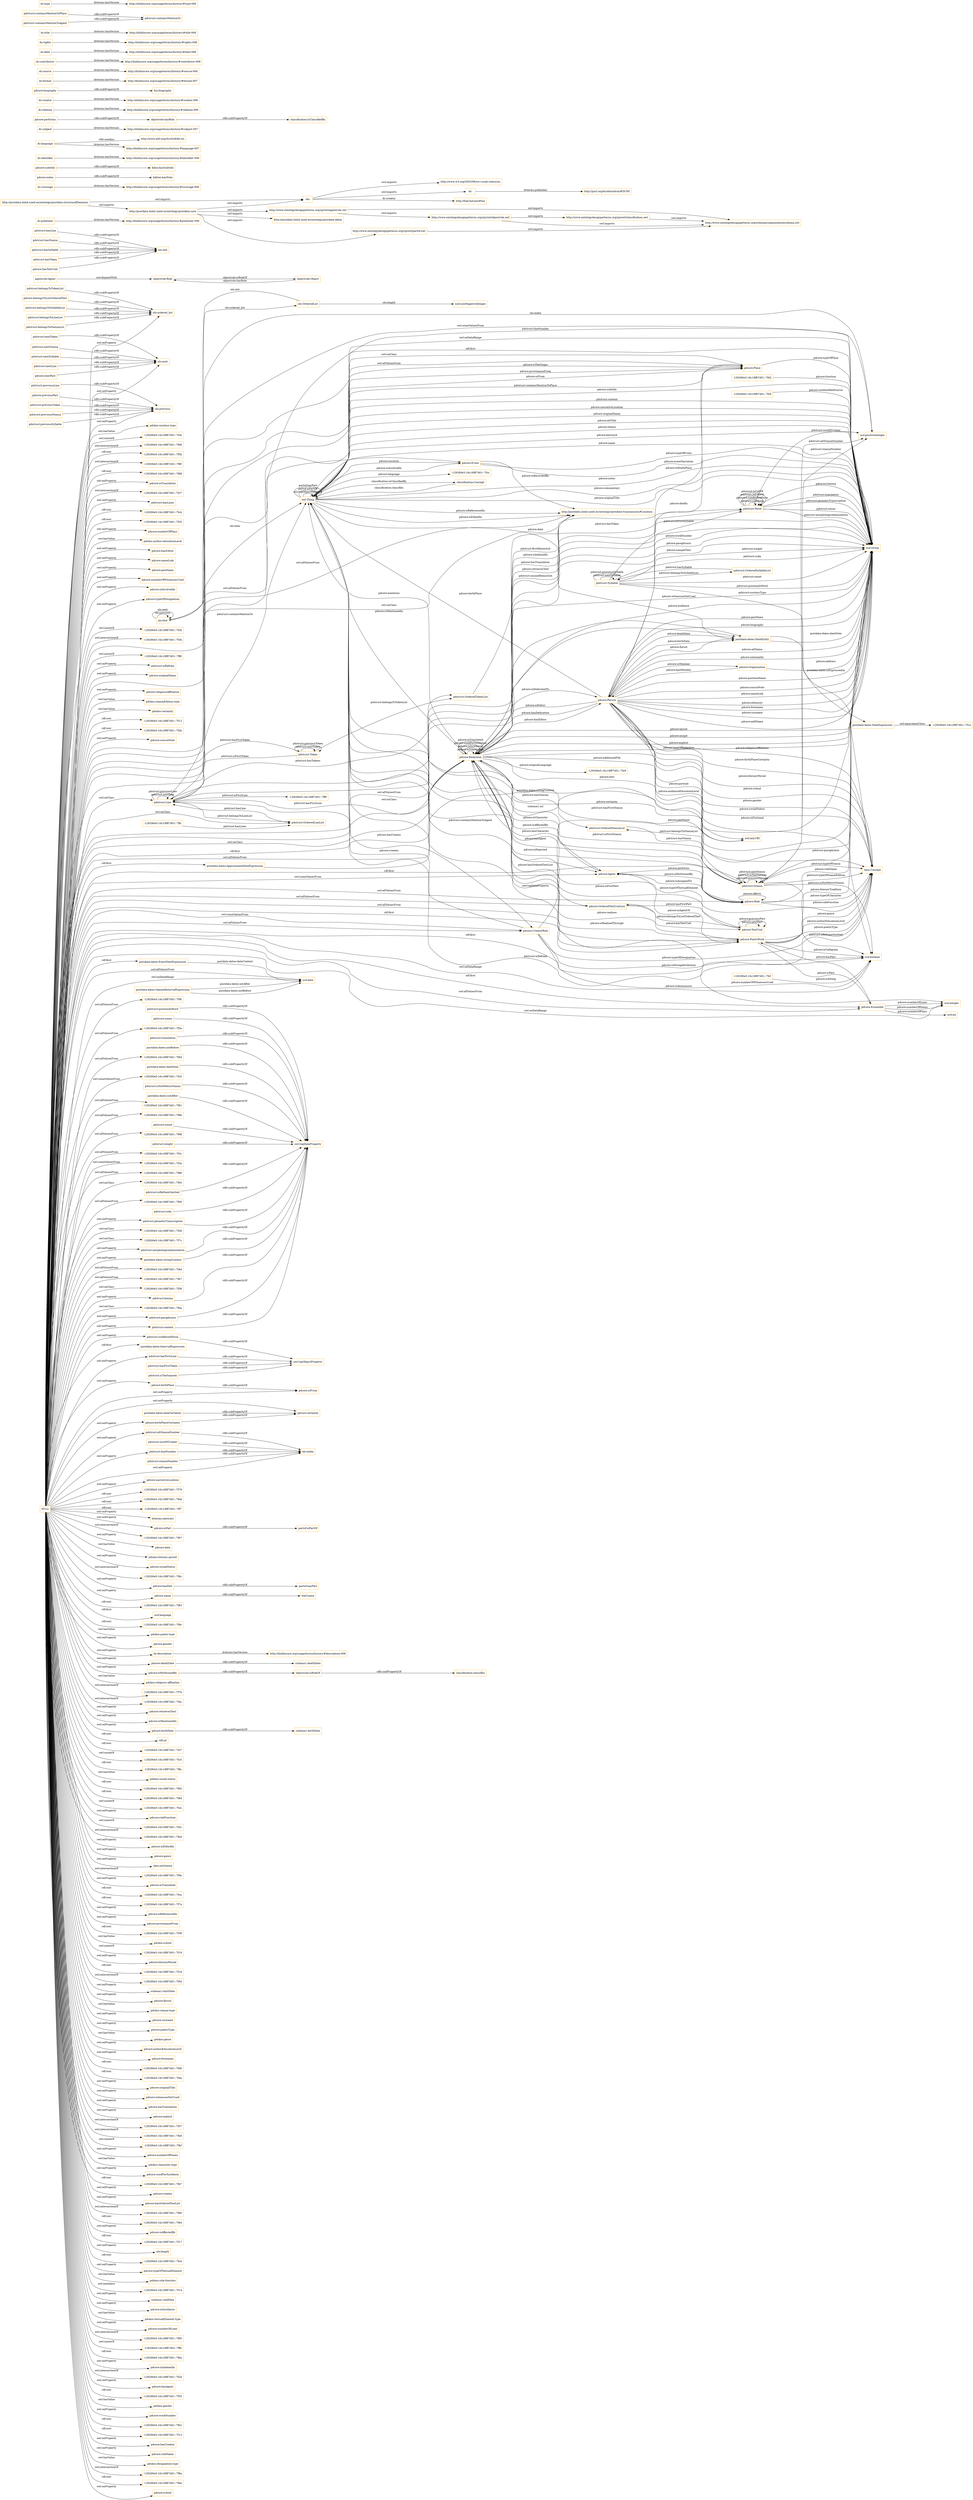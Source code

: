 digraph ar2dtool_diagram { 
rankdir=LR;
size="1501"
node [shape = rectangle, color="orange"]; "pdstruct:Line" "pdstruct:OrderedStanzaList" "pdstruct:OrderedTokenList" "pdstruct:Word" "pdstruct:Stanza" "pdstruct:Token" "pdstruct:OrderedSyllableList" "pdcore:Redaction" "pdstruct:Syllable" "skos:Concept" "-129290e5:16c18f87d01:-7ffc" "pdstruct:OrderedLineList" "-129290e5:16c18f87d01:-7ff9" "pdcore:Role" "-129290e5:16c18f87d01:-7f9f" "pdcore:OrderedTextUnitList" "-129290e5:16c18f87d01:-7f5e" "agentrole:Agent" "pdcore:Agent" "pdcore:CreatorRole" "pdcore:Person" "-129290e5:16c18f87d01:-7f6d" "pdcore:Organisation" "pdcore:Ensemble" "-129290e5:16c18f87d01:-7fc0" "-129290e5:16c18f87d01:-7f81" "-129290e5:16c18f87d01:-7fd2" "-129290e5:16c18f87d01:-7f8b" "-129290e5:16c18f87d01:-7f98" "-129290e5:16c18f87d01:-7f3c" "-129290e5:16c18f87d01:-7f2e" "pdcore:TextUnit" "-129290e5:16c18f87d01:-7f86" "-129290e5:16c18f87d01:-7fcf" "-129290e5:16c18f87d01:-7fb5" "pdcore:Place" "postdata-dates:DateEntity" "-129290e5:16c18f87d01:-7f90" "pdcore:Event" "-129290e5:16c18f87d01:-7f28" "-129290e5:16c18f87d01:-7f7c" "-129290e5:16c18f87d01:-7fc6" "http://postdata.linhd.uned.es/ontology/postdata-transmission#Location" "-129290e5:16c18f87d01:-7f4d" "-129290e5:16c18f87d01:-7f67" "-129290e5:16c18f87d01:-7f58" "pdcore:PoeticWork" "-129290e5:16c18f87d01:-7fba" "olo:Slot" "olo:OrderedList" "owl:Thing" "objectrole:Role" "objectrole:Object" "postdata-dates:OpenedIntervalExpression" "postdata-dates:IntervalExpression" "postdata-dates:ExactDateExpression" "postdata-dates:DateExpression" "-129290e5:16c18f87d01:-7f1a" "postdata-dates:ApproximateDateExpression" "classification:Concept" ; /*classes style*/
	"pdstruct:hasLine" -> "olo:slot" [ label = "rdfs:subPropertyOf" ];
	"objectrole:isRoleOf" -> "classification:classifies" [ label = "rdfs:subPropertyOf" ];
	"dc:publisher" -> "http://dublincore.org/usage/terms/history/#publisher-006" [ label = "dcterms:hasVersion" ];
	"pdcore:birthPlace" -> "pdcore:isFrom" [ label = "rdfs:subPropertyOf" ];
	"http://www.ontologydesignpatterns.org/cp/owl/classification.owl" -> "http://www.ontologydesignpatterns.org/schemas/cpannotationschema.owl" [ label = "owl:imports" ];
	"pdstruct:lemma" -> "owl:topDataProperty" [ label = "rdfs:subPropertyOf" ];
	"pdcore:birthPlaceCertainty" -> "pdcore:certainty" [ label = "rdfs:subPropertyOf" ];
	"dc:coverage" -> "http://dublincore.org/usage/terms/history/#coverage-006" [ label = "dcterms:hasVersion" ];
	"pdstruct:isInflectedForm" -> "owl:topObjectProperty" [ label = "rdfs:subPropertyOf" ];
	"pdcore:notes" -> "bibtex:hasNote" [ label = "rdfs:subPropertyOf" ];
	"http://www.ontologydesignpatterns.org/cp/owl/agentrole.owl" -> "http://www.ontologydesignpatterns.org/cp/owl/objectrole.owl" [ label = "owl:imports" ];
	"http://www.ontologydesignpatterns.org/cp/owl/agentrole.owl" -> "http://www.ontologydesignpatterns.org/schemas/cpannotationschema.owl" [ label = "owl:imports" ];
	"pdstruct:stanzaNumber" -> "olo:index" [ label = "rdfs:subPropertyOf" ];
	"pdstruct:belongsToStanzaList" -> "olo:ordered_list" [ label = "rdfs:subPropertyOf" ];
	"pdstruct:belongsToTokenList" -> "olo:ordered_list" [ label = "rdfs:subPropertyOf" ];
	"pdstruct:altStanzaNumber" -> "olo:index" [ label = "rdfs:subPropertyOf" ];
	"pdcore:subtitle" -> "fabio:hasSubtitle" [ label = "rdfs:subPropertyOf" ];
	"olo:" -> "http://www.w3.org/2003/06/sw-vocab-status/ns" [ label = "owl:imports" ];
	"olo:" -> "dc:" [ label = "owl:imports" ];
	"olo:" -> "http://foaf.me/zazi#me" [ label = "dc:creator" ];
	"dc:identifier" -> "http://dublincore.org/usage/terms/history/#identifier-006" [ label = "dcterms:hasVersion" ];
	"dc:language" -> "http://www.ietf.org/rfc/rfc4646.txt" [ label = "rdfs:seeAlso" ];
	"dc:language" -> "http://dublincore.org/usage/terms/history/#language-007" [ label = "dcterms:hasVersion" ];
	"pdcore:belongsToListOrderedText" -> "olo:ordered_list" [ label = "rdfs:subPropertyOf" ];
	"pdstruct:paraphrasis" -> "owl:topDataProperty" [ label = "rdfs:subPropertyOf" ];
	"http://postdata.linhd.uned.es/ontology/postdata-structuralElements" -> "olo:" [ label = "owl:imports" ];
	"http://postdata.linhd.uned.es/ontology/postdata-structuralElements" -> "http://postdata.linhd.uned.es/ontology/postdata-core" [ label = "owl:imports" ];
	"pdcore:isPart" -> "partof:isPartOf" [ label = "rdfs:subPropertyOf" ];
	"pdstruct:hasStanza" -> "olo:slot" [ label = "rdfs:subPropertyOf" ];
	"postdata-dates:dateCertainty" -> "pdcore:certainty" [ label = "rdfs:subPropertyOf" ];
	"pdstruct:positionInWord" -> "owl:topDataProperty" [ label = "rdfs:subPropertyOf" ];
	"pdstruct:lineNumber" -> "olo:index" [ label = "rdfs:subPropertyOf" ];
	"pdstruct:nextStanza" -> "olo:next" [ label = "rdfs:subPropertyOf" ];
	"pdstruct:content" -> "owl:topDataProperty" [ label = "rdfs:subPropertyOf" ];
	"pdstruct:onset" -> "owl:topDataProperty" [ label = "rdfs:subPropertyOf" ];
	"pdstruct:translation" -> "owl:topDataProperty" [ label = "rdfs:subPropertyOf" ];
	"dc:subject" -> "http://dublincore.org/usage/terms/history/#subject-007" [ label = "dcterms:hasVersion" ];
	"postdata-dates:notBefore" -> "owl:topDataProperty" [ label = "rdfs:subPropertyOf" ];
	"pdstruct:nextSyllable" -> "olo:next" [ label = "rdfs:subPropertyOf" ];
	"pdcore:performs" -> "objectrole:hasRole" [ label = "rdfs:subPropertyOf" ];
	"http://www.ontologydesignpatterns.org/cp/owl/objectrole.owl" -> "http://www.ontologydesignpatterns.org/cp/owl/classification.owl" [ label = "owl:imports" ];
	"http://www.ontologydesignpatterns.org/cp/owl/objectrole.owl" -> "http://www.ontologydesignpatterns.org/schemas/cpannotationschema.owl" [ label = "owl:imports" ];
	"dc:relation" -> "http://dublincore.org/usage/terms/history/#relation-006" [ label = "dcterms:hasVersion" ];
	"dc:creator" -> "http://dublincore.org/usage/terms/history/#creator-006" [ label = "dcterms:hasVersion" ];
	"pdcore:biography" -> "bio:biography" [ label = "rdfs:subPropertyOf" ];
	"pdcore:hasPart" -> "partof:hasPart" [ label = "rdfs:subPropertyOf" ];
	"dc:format" -> "http://dublincore.org/usage/terms/history/#format-007" [ label = "dcterms:hasVersion" ];
	"pdstruct:nextLine" -> "olo:next" [ label = "rdfs:subPropertyOf" ];
	"pdcore:nextPart" -> "olo:next" [ label = "rdfs:subPropertyOf" ];
	"pdcore:name" -> "foaf:name" [ label = "rdfs:subPropertyOf" ];
	"postdata-dates:dateNote" -> "owl:topDataProperty" [ label = "rdfs:subPropertyOf" ];
	"pdstruct:belongsToSyllableList" -> "olo:ordered_list" [ label = "rdfs:subPropertyOf" ];
	"pdstruct:previousStanza" -> "olo:previous" [ label = "rdfs:subPropertyOf" ];
	"pdstruct:isNotMetricStanza" -> "owl:topDataProperty" [ label = "rdfs:subPropertyOf" ];
	"dc:source" -> "http://dublincore.org/usage/terms/history/#source-006" [ label = "dcterms:hasVersion" ];
	"dc:description" -> "http://dublincore.org/usage/terms/history/#description-006" [ label = "dcterms:hasVersion" ];
	"pdstruct:phoneticTranscription" -> "owl:topDataProperty" [ label = "rdfs:subPropertyOf" ];
	"pdstruct:wordNUmber" -> "olo:index" [ label = "rdfs:subPropertyOf" ];
	"postdata-dates:notAfter" -> "owl:topDataProperty" [ label = "rdfs:subPropertyOf" ];
	"pdcore:deathDate" -> "schema1:deathDate" [ label = "rdfs:subPropertyOf" ];
	"pdstruct:sense" -> "owl:topDataProperty" [ label = "rdfs:subPropertyOf" ];
	"pdstruct:hasSyllable" -> "olo:slot" [ label = "rdfs:subPropertyOf" ];
	"pdcore:isPerformedBy" -> "objectrole:isRoleOf" [ label = "rdfs:subPropertyOf" ];
	"agentrole:Agent" -> "objectrole:Role" [ label = "owl:disjointWith" ];
	"postdata-dates:DateExpression" -> "-129290e5:16c18f87d01:-7f1a" [ label = "owl:equivalentClass" ];
	"pdstruct:morphologicalAnnotation" -> "owl:topDataProperty" [ label = "rdfs:subPropertyOf" ];
	"objectrole:hasRole" -> "classification:isClassifiedBy" [ label = "rdfs:subPropertyOf" ];
	"pdstruct:previousSyllable" -> "olo:previous" [ label = "rdfs:subPropertyOf" ];
	"dc:contributor" -> "http://dublincore.org/usage/terms/history/#contributor-006" [ label = "dcterms:hasVersion" ];
	"pdstruct:nextToken" -> "olo:next" [ label = "rdfs:subPropertyOf" ];
	"pdstruct:hasFirstToken" -> "owl:topObjectProperty" [ label = "rdfs:subPropertyOf" ];
	"http://postdata.linhd.uned.es/ontology/postdata-core" -> "http://postdata.linhd.uned.es/ontology/postdata-dates" [ label = "owl:imports" ];
	"http://postdata.linhd.uned.es/ontology/postdata-core" -> "http://www.ontologydesignpatterns.org/cp/owl/partof.owl" [ label = "owl:imports" ];
	"http://postdata.linhd.uned.es/ontology/postdata-core" -> "http://www.ontologydesignpatterns.org/cp/owl/agentrole.owl" [ label = "owl:imports" ];
	"http://postdata.linhd.uned.es/ontology/postdata-core" -> "olo:" [ label = "owl:imports" ];
	"pdstruct:weight" -> "owl:topDataProperty" [ label = "rdfs:subPropertyOf" ];
	"pdstruct:isRefrainOmitted" -> "owl:topDataProperty" [ label = "rdfs:subPropertyOf" ];
	"dc:date" -> "http://dublincore.org/usage/terms/history/#date-006" [ label = "dcterms:hasVersion" ];
	"dc:rights" -> "http://dublincore.org/usage/terms/history/#rights-006" [ label = "dcterms:hasVersion" ];
	"pdstruct:isTheSameAs" -> "owl:topObjectProperty" [ label = "rdfs:subPropertyOf" ];
	"postdata-dates:stringContent" -> "owl:topDataProperty" [ label = "rdfs:subPropertyOf" ];
	"pdstruct:previousLine" -> "olo:previous" [ label = "rdfs:subPropertyOf" ];
	"pdstruct:belongsToLineList" -> "olo:ordered_list" [ label = "rdfs:subPropertyOf" ];
	"NULL" -> "pdcore:birthPlace" [ label = "owl:onProperty" ];
	"NULL" -> "pdskos:religious-affiliation" [ label = "owl:hasValue" ];
	"NULL" -> "-129290e5:16c18f87d01:-7f7b" [ label = "owl:intersectionOf" ];
	"NULL" -> "pdcore:PoeticWork" [ label = "owl:allValuesFrom" ];
	"NULL" -> "-129290e5:16c18f87d01:-7f4c" [ label = "owl:intersectionOf" ];
	"NULL" -> "pdcore:CreatorRole" [ label = "owl:someValuesFrom" ];
	"NULL" -> "-129290e5:16c18f87d01:-7f28" [ label = "owl:onClass" ];
	"NULL" -> "pdstruct:Line" [ label = "owl:onClass" ];
	"NULL" -> "pdcore:retrievesText" [ label = "owl:onProperty" ];
	"NULL" -> "pdcore:PoeticWork" [ label = "rdf:first" ];
	"NULL" -> "pdstruct:Stanza" [ label = "rdf:first" ];
	"NULL" -> "pdcore:isMentionedIn" [ label = "owl:onProperty" ];
	"NULL" -> "pdcore:birthDate" [ label = "owl:onProperty" ];
	"NULL" -> "rdf:nil" [ label = "rdf:rest" ];
	"NULL" -> "pdstruct:hasFirstLine" [ label = "owl:onProperty" ];
	"NULL" -> "-129290e5:16c18f87d01:-7fc7" [ label = "rdf:rest" ];
	"NULL" -> "-129290e5:16c18f87d01:-7fc5" [ label = "owl:unionOf" ];
	"NULL" -> "pdstruct:altStanzaNumber" [ label = "owl:onProperty" ];
	"NULL" -> "-129290e5:16c18f87d01:-7ffa" [ label = "rdf:rest" ];
	"NULL" -> "pdskos:social-status" [ label = "owl:hasValue" ];
	"NULL" -> "-129290e5:16c18f87d01:-7f95" [ label = "rdf:rest" ];
	"NULL" -> "pdcore:birthPlaceCertainty" [ label = "owl:onProperty" ];
	"NULL" -> "postdata-dates:IntervalExpression" [ label = "rdf:first" ];
	"NULL" -> "-129290e5:16c18f87d01:-7f8d" [ label = "rdf:rest" ];
	"NULL" -> "-129290e5:16c18f87d01:-7fce" [ label = "owl:unionOf" ];
	"NULL" -> "pdcore:roleFunction" [ label = "owl:onProperty" ];
	"NULL" -> "olo:ordered_list" [ label = "owl:onProperty" ];
	"NULL" -> "-129290e5:16c18f87d01:-7fd1" [ label = "owl:unionOf" ];
	"NULL" -> "pdstruct:isInflectedForm" [ label = "owl:onProperty" ];
	"NULL" -> "xsd:date" [ label = "owl:allValuesFrom" ];
	"NULL" -> "-129290e5:16c18f87d01:-7fb4" [ label = "owl:intersectionOf" ];
	"NULL" -> "pdcore:Role" [ label = "owl:allValuesFrom" ];
	"NULL" -> "pdcore:isEditedIn" [ label = "owl:onProperty" ];
	"NULL" -> "pdcore:genre" [ label = "owl:onProperty" ];
	"NULL" -> "skos:inScheme" [ label = "owl:onProperty" ];
	"NULL" -> "pdcore:OrderedTextUnitList" [ label = "owl:allValuesFrom" ];
	"NULL" -> "pdcore:CreatorRole" [ label = "owl:allValuesFrom" ];
	"NULL" -> "-129290e5:16c18f87d01:-7f9e" [ label = "owl:intersectionOf" ];
	"NULL" -> "pdcore:isTranslated" [ label = "owl:onProperty" ];
	"NULL" -> "postdata-dates:DateEntity" [ label = "owl:onClass" ];
	"NULL" -> "pdcore:Ensemble" [ label = "owl:allValuesFrom" ];
	"NULL" -> "-129290e5:16c18f87d01:-7fca" [ label = "rdf:rest" ];
	"NULL" -> "-129290e5:16c18f87d01:-7f7e" [ label = "rdf:rest" ];
	"NULL" -> "-129290e5:16c18f87d01:-7f9f" [ label = "owl:allValuesFrom" ];
	"NULL" -> "pdcore:isReferencedIn" [ label = "owl:onProperty" ];
	"NULL" -> "pdcore:Agent" [ label = "owl:someValuesFrom" ];
	"NULL" -> "pdstruct:paraphrasis" [ label = "owl:onProperty" ];
	"NULL" -> "postdata-dates:ExactDateExpression" [ label = "rdf:first" ];
	"NULL" -> "pdcore:provenanceFrom" [ label = "owl:onProperty" ];
	"NULL" -> "-129290e5:16c18f87d01:-7f39" [ label = "rdf:rest" ];
	"NULL" -> "pdskos:school" [ label = "owl:hasValue" ];
	"NULL" -> "-129290e5:16c18f87d01:-7f19" [ label = "owl:unionOf" ];
	"NULL" -> "skos:Concept" [ label = "rdf:first" ];
	"NULL" -> "pdcore:literaryPeriod" [ label = "owl:onProperty" ];
	"NULL" -> "-129290e5:16c18f87d01:-7f18" [ label = "rdf:rest" ];
	"NULL" -> "-129290e5:16c18f87d01:-7f5d" [ label = "owl:intersectionOf" ];
	"NULL" -> "schema1:startDate" [ label = "owl:onProperty" ];
	"NULL" -> "xsd:boolean" [ label = "owl:onDataRange" ];
	"NULL" -> "xsd:string" [ label = "owl:someValuesFrom" ];
	"NULL" -> "pdcore:floruit" [ label = "owl:onProperty" ];
	"NULL" -> "pdstruct:lemma" [ label = "owl:onProperty" ];
	"NULL" -> "pdskos:stanza-type" [ label = "owl:hasValue" ];
	"NULL" -> "xsd:string" [ label = "owl:onDataRange" ];
	"NULL" -> "pdcore:surname" [ label = "owl:onProperty" ];
	"NULL" -> "pdcore:poeticType" [ label = "owl:onProperty" ];
	"NULL" -> "pdskos:genre" [ label = "owl:hasValue" ];
	"NULL" -> "pdcore:authorEducationLevel" [ label = "owl:onProperty" ];
	"NULL" -> "pdcore:forename" [ label = "owl:onProperty" ];
	"NULL" -> "-129290e5:16c18f87d01:-7fc0" [ label = "owl:someValuesFrom" ];
	"NULL" -> "pdcore:name" [ label = "owl:onProperty" ];
	"NULL" -> "-129290e5:16c18f87d01:-7fd0" [ label = "rdf:rest" ];
	"NULL" -> "-129290e5:16c18f87d01:-7f4a" [ label = "rdf:rest" ];
	"NULL" -> "pdcore:originalTitle" [ label = "owl:onProperty" ];
	"NULL" -> "pdcore:witnessesNotUsed" [ label = "owl:onProperty" ];
	"NULL" -> "pdcore:hasTranslation" [ label = "owl:onProperty" ];
	"NULL" -> "pdcore:Redaction" [ label = "owl:allValuesFrom" ];
	"NULL" -> "pdcore:isPart" [ label = "owl:onProperty" ];
	"NULL" -> "pdcore:explicit" [ label = "owl:onProperty" ];
	"NULL" -> "-129290e5:16c18f87d01:-7f58" [ label = "owl:onClass" ];
	"NULL" -> "-129290e5:16c18f87d01:-7f57" [ label = "owl:intersectionOf" ];
	"NULL" -> "-129290e5:16c18f87d01:-7fb9" [ label = "owl:intersectionOf" ];
	"NULL" -> "-129290e5:16c18f87d01:-7fbf" [ label = "owl:unionOf" ];
	"NULL" -> "pdstruct:content" [ label = "owl:onProperty" ];
	"NULL" -> "pdcore:numberOfPoems" [ label = "owl:onProperty" ];
	"NULL" -> "-129290e5:16c18f87d01:-7fba" [ label = "owl:onClass" ];
	"NULL" -> "pdskos:character-type" [ label = "owl:hasValue" ];
	"NULL" -> "pdstruct:Word" [ label = "owl:onClass" ];
	"NULL" -> "pdcore:isPerformedBy" [ label = "owl:onProperty" ];
	"NULL" -> "pdcore:usedForSynthesis" [ label = "owl:onProperty" ];
	"NULL" -> "olo:index" [ label = "owl:onProperty" ];
	"NULL" -> "olo:previous" [ label = "owl:onProperty" ];
	"NULL" -> "-129290e5:16c18f87d01:-7fb7" [ label = "rdf:rest" ];
	"NULL" -> "pdcore:creates" [ label = "owl:onProperty" ];
	"NULL" -> "pdstruct:morphologicalAnnotation" [ label = "owl:onProperty" ];
	"NULL" -> "pdcore:hasOrderedTextList" [ label = "owl:onProperty" ];
	"NULL" -> "xsd:date" [ label = "owl:onDataRange" ];
	"NULL" -> "-129290e5:16c18f87d01:-7f80" [ label = "owl:intersectionOf" ];
	"NULL" -> "-129290e5:16c18f87d01:-7f64" [ label = "rdf:rest" ];
	"NULL" -> "pdcore:isAffectedBy" [ label = "owl:onProperty" ];
	"NULL" -> "xsd:string" [ label = "rdf:first" ];
	"NULL" -> "-129290e5:16c18f87d01:-7f67" [ label = "owl:allValuesFrom" ];
	"NULL" -> "-129290e5:16c18f87d01:-7f17" [ label = "rdf:rest" ];
	"NULL" -> "olo:length" [ label = "owl:onProperty" ];
	"NULL" -> "-129290e5:16c18f87d01:-7fcd" [ label = "rdf:rest" ];
	"NULL" -> "pdcore:typeOfTextualElement" [ label = "owl:onProperty" ];
	"NULL" -> "pdskos:role-function" [ label = "owl:hasValue" ];
	"NULL" -> "-129290e5:16c18f87d01:-7f14" [ label = "owl:members" ];
	"NULL" -> "schema1:endDate" [ label = "owl:onProperty" ];
	"NULL" -> "pdcore:isSynthesis" [ label = "owl:onProperty" ];
	"NULL" -> "-129290e5:16c18f87d01:-7f8b" [ label = "owl:allValuesFrom" ];
	"NULL" -> "pdskos:textualElement-type" [ label = "owl:hasValue" ];
	"NULL" -> "pdcore:numberOfLines" [ label = "owl:onProperty" ];
	"NULL" -> "pdstruct:phoneticTranscription" [ label = "owl:onProperty" ];
	"NULL" -> "-129290e5:16c18f87d01:-7f85" [ label = "owl:intersectionOf" ];
	"NULL" -> "-129290e5:16c18f87d01:-7ffb" [ label = "owl:unionOf" ];
	"NULL" -> "-129290e5:16c18f87d01:-7f6a" [ label = "rdf:rest" ];
	"NULL" -> "pdcore:isIndexedIn" [ label = "owl:onProperty" ];
	"NULL" -> "-129290e5:16c18f87d01:-7f2d" [ label = "owl:intersectionOf" ];
	"NULL" -> "pdcore:hasAgent" [ label = "owl:onProperty" ];
	"NULL" -> "-129290e5:16c18f87d01:-7f55" [ label = "rdf:rest" ];
	"NULL" -> "pdskos:gender" [ label = "owl:hasValue" ];
	"NULL" -> "pdcore:workNumber" [ label = "owl:onProperty" ];
	"NULL" -> "-129290e5:16c18f87d01:-7fb2" [ label = "rdf:rest" ];
	"NULL" -> "-129290e5:16c18f87d01:-7f13" [ label = "rdf:rest" ];
	"NULL" -> "pdcore:hasCreator" [ label = "owl:onProperty" ];
	"NULL" -> "pdstruct:OrderedLineList" [ label = "owl:onClass" ];
	"NULL" -> "pdcore:roleName" [ label = "owl:onProperty" ];
	"NULL" -> "pdskos:designation-type" [ label = "owl:hasValue" ];
	"NULL" -> "pdcore:deathDate" [ label = "owl:onProperty" ];
	"NULL" -> "-129290e5:16c18f87d01:-7f8a" [ label = "owl:intersectionOf" ];
	"NULL" -> "-129290e5:16c18f87d01:-7fbe" [ label = "rdf:rest" ];
	"NULL" -> "pdcore:isFrom" [ label = "owl:onProperty" ];
	"NULL" -> "dc:description" [ label = "owl:onProperty" ];
	"NULL" -> "pdcore:Redaction" [ label = "owl:onClass" ];
	"NULL" -> "pdcore:school" [ label = "owl:onProperty" ];
	"NULL" -> "pdskos:nucleus-type" [ label = "owl:hasValue" ];
	"NULL" -> "-129290e5:16c18f87d01:-7fcb" [ label = "owl:unionOf" ];
	"NULL" -> "xsd:integer" [ label = "owl:onDataRange" ];
	"NULL" -> "-129290e5:16c18f87d01:-7f66" [ label = "owl:intersectionOf" ];
	"NULL" -> "-129290e5:16c18f87d01:-7f5e" [ label = "owl:allValuesFrom" ];
	"NULL" -> "-129290e5:16c18f87d01:-7f2e" [ label = "owl:someValuesFrom" ];
	"NULL" -> "-129290e5:16c18f87d01:-7f5b" [ label = "rdf:rest" ];
	"NULL" -> "-129290e5:16c18f87d01:-7f4d" [ label = "owl:allValuesFrom" ];
	"NULL" -> "-129290e5:16c18f87d01:-7f8f" [ label = "owl:intersectionOf" ];
	"NULL" -> "-129290e5:16c18f87d01:-7f88" [ label = "rdf:rest" ];
	"NULL" -> "pdcore:isTranslation" [ label = "owl:onProperty" ];
	"NULL" -> "-129290e5:16c18f87d01:-7f27" [ label = "owl:intersectionOf" ];
	"NULL" -> "pdstruct:hasLines" [ label = "owl:onProperty" ];
	"NULL" -> "-129290e5:16c18f87d01:-7f6d" [ label = "owl:allValuesFrom" ];
	"NULL" -> "-129290e5:16c18f87d01:-7fb5" [ label = "owl:onClass" ];
	"NULL" -> "-129290e5:16c18f87d01:-7fc4" [ label = "rdf:rest" ];
	"NULL" -> "pdcore:Place" [ label = "owl:onClass" ];
	"NULL" -> "-129290e5:16c18f87d01:-7f25" [ label = "rdf:rest" ];
	"NULL" -> "pdcore:numberOfPlays" [ label = "owl:onProperty" ];
	"NULL" -> "pdskos:author-educationLevel" [ label = "owl:hasValue" ];
	"NULL" -> "pdstruct:lineNumber" [ label = "owl:onProperty" ];
	"NULL" -> "pdcore:hasEditor" [ label = "owl:onProperty" ];
	"NULL" -> "pdcore:Ensemble" [ label = "rdf:first" ];
	"NULL" -> "pdcore:hasPart" [ label = "owl:onProperty" ];
	"NULL" -> "pdcore:nameLink" [ label = "owl:onProperty" ];
	"NULL" -> "pdcore:penName" [ label = "owl:onProperty" ];
	"NULL" -> "pdcore:numberOfWitnessesUsed" [ label = "owl:onProperty" ];
	"NULL" -> "pdcore:isInvolvedIn" [ label = "owl:onProperty" ];
	"NULL" -> "-129290e5:16c18f87d01:-7f98" [ label = "owl:allValuesFrom" ];
	"NULL" -> "pdcore:typeOfDesignation" [ label = "owl:onProperty" ];
	"NULL" -> "http://postdata.linhd.uned.es/ontology/postdata-transmission#Location" [ label = "owl:allValuesFrom" ];
	"NULL" -> "-129290e5:16c18f87d01:-7fc8" [ label = "owl:unionOf" ];
	"NULL" -> "pdcore:Redaction" [ label = "rdf:first" ];
	"NULL" -> "-129290e5:16c18f87d01:-7f3b" [ label = "owl:intersectionOf" ];
	"NULL" -> "-129290e5:16c18f87d01:-7ff8" [ label = "owl:unionOf" ];
	"NULL" -> "pdstruct:isRefrain" [ label = "owl:onProperty" ];
	"NULL" -> "-129290e5:16c18f87d01:-7f81" [ label = "owl:allValuesFrom" ];
	"NULL" -> "-129290e5:16c18f87d01:-7f3c" [ label = "owl:allValuesFrom" ];
	"NULL" -> "pdcore:originalName" [ label = "owl:onProperty" ];
	"NULL" -> "pdcore:religiousAffiliation" [ label = "owl:onProperty" ];
	"NULL" -> "pdskos:stanzaEdition-type" [ label = "owl:hasValue" ];
	"NULL" -> "olo:next" [ label = "owl:onProperty" ];
	"NULL" -> "pdskos:certainty" [ label = "owl:hasValue" ];
	"NULL" -> "-129290e5:16c18f87d01:-7f12" [ label = "rdf:rest" ];
	"NULL" -> "-129290e5:16c18f87d01:-7f2b" [ label = "rdf:rest" ];
	"NULL" -> "pdcore:sourceNote" [ label = "owl:onProperty" ];
	"NULL" -> "pdcore:narrativeLocation" [ label = "owl:onProperty" ];
	"NULL" -> "-129290e5:16c18f87d01:-7f79" [ label = "rdf:rest" ];
	"NULL" -> "-129290e5:16c18f87d01:-7fbd" [ label = "rdf:rest" ];
	"NULL" -> "-129290e5:16c18f87d01:-7ff7" [ label = "rdf:rest" ];
	"NULL" -> "dcterms:abstract" [ label = "owl:onProperty" ];
	"NULL" -> "-129290e5:16c18f87d01:-7f97" [ label = "owl:intersectionOf" ];
	"NULL" -> "-129290e5:16c18f87d01:-7f90" [ label = "owl:allValuesFrom" ];
	"NULL" -> "pdcore:certainty" [ label = "owl:onProperty" ];
	"NULL" -> "pdcore:date" [ label = "owl:onProperty" ];
	"NULL" -> "postdata-dates:ApproximateDateExpression" [ label = "rdf:first" ];
	"NULL" -> "pdskos:literary-period" [ label = "owl:hasValue" ];
	"NULL" -> "pdcore:Place" [ label = "owl:allValuesFrom" ];
	"NULL" -> "pdcore:socialStatus" [ label = "owl:onProperty" ];
	"NULL" -> "-129290e5:16c18f87d01:-7f6c" [ label = "owl:intersectionOf" ];
	"NULL" -> "postdata-dates:DateEntity" [ label = "owl:allValuesFrom" ];
	"NULL" -> "-129290e5:16c18f87d01:-7f83" [ label = "rdf:rest" ];
	"NULL" -> "xsd:language" [ label = "rdf:first" ];
	"NULL" -> "-129290e5:16c18f87d01:-7f9c" [ label = "rdf:rest" ];
	"NULL" -> "-129290e5:16c18f87d01:-7f86" [ label = "owl:allValuesFrom" ];
	"NULL" -> "postdata-dates:stringContent" [ label = "owl:onProperty" ];
	"NULL" -> "pdskos:poetic-type" [ label = "owl:hasValue" ];
	"NULL" -> "pdcore:gender" [ label = "owl:onProperty" ];
	"NULL" -> "pdcore:Event" [ label = "owl:allValuesFrom" ];
	"NULL" -> "-129290e5:16c18f87d01:-7f7c" [ label = "owl:onClass" ];
	"dc:" -> "http://purl.org/dc/aboutdcmi#DCMI" [ label = "dcterms:publisher" ];
	"dc:title" -> "http://dublincore.org/usage/terms/history/#title-006" [ label = "dcterms:hasVersion" ];
	"pdstruct:containsMentionToPlace" -> "pdstruct:containsMentionTo" [ label = "rdfs:subPropertyOf" ];
	"pdstruct:hasToken" -> "olo:slot" [ label = "rdfs:subPropertyOf" ];
	"pdstruct:containsMentionToAgent" -> "pdstruct:containsMentionTo" [ label = "rdfs:subPropertyOf" ];
	"pdstruct:coda" -> "owl:topDataProperty" [ label = "rdfs:subPropertyOf" ];
	"dc:type" -> "http://dublincore.org/usage/terms/history/#type-006" [ label = "dcterms:hasVersion" ];
	"pdcore:previousPart" -> "olo:previous" [ label = "rdfs:subPropertyOf" ];
	"pdcore:hasTextUnit" -> "olo:slot" [ label = "rdfs:subPropertyOf" ];
	"pdcore:birthDate" -> "schema1:birthDate" [ label = "rdfs:subPropertyOf" ];
	"pdstruct:hasFirstLine" -> "owl:topObjectProperty" [ label = "rdfs:subPropertyOf" ];
	"http://www.ontologydesignpatterns.org/cp/owl/partof.owl" -> "http://www.ontologydesignpatterns.org/schemas/cpannotationschema.owl" [ label = "owl:imports" ];
	"pdstruct:previousToken" -> "olo:previous" [ label = "rdfs:subPropertyOf" ];
	"pdstruct:Syllable" -> "pdstruct:Syllable" [ label = "pdstruct:nextSyllable" ];
	"pdstruct:Word" -> "xsd:string" [ label = "pdstruct:phoneticTranscription" ];
	"owl:Thing" -> "owl:Thing" [ label = "owl:topObjectProperty" ];
	"pdcore:Role" -> "pdcore:Agent" [ label = "pdcore:isPerformedBy" ];
	"pdstruct:Word" -> "xsd:string" [ label = "pdstruct:sense" ];
	"pdcore:CreatorRole" -> "xsd:string" [ label = "pdcore:penName" ];
	"pdcore:Ensemble" -> "xsd:integer" [ label = "pdcore:numberOfLines" ];
	"pdcore:Redaction" -> "pdcore:Redaction" [ label = "pdcore:isTranslation" ];
	"pdcore:OrderedTextUnitList" -> "pdcore:TextUnit" [ label = "pdcore:hasTextUnit" ];
	"pdstruct:Stanza" -> "xsd:positiveInteger" [ label = "pdstruct:altStanzaNumber" ];
	"pdcore:Person" -> "pdcore:Redaction" [ label = "pdcore:isEditor" ];
	"pdstruct:Stanza" -> "xsd:positiveInteger" [ label = "pdstruct:stanzaNumber" ];
	"pdstruct:Line" -> "xsd:string" [ label = "pdstruct:firstHemistich" ];
	"pdcore:Person" -> "postdata-dates:DateEntity" [ label = "pdcore:floruit" ];
	"pdcore:Person" -> "xsd:string" [ label = "pdcore:positionName" ];
	"pdcore:TextUnit" -> "pdcore:TextUnit" [ label = "pdcore:nextPart" ];
	"classification:Concept" -> "owl:Thing" [ label = "classification:classifies" ];
	"pdcore:Person" -> "pdcore:Redaction" [ label = "pdcore:hasDedication" ];
	"owl:Thing" -> "http://postdata.linhd.uned.es/ontology/postdata-transmission#Location" [ label = "pdcore:isEditedIn" ];
	"pdcore:Event" -> "xsd:string" [ label = "pdcore:typeOfEvent" ];
	"owl:Thing" -> "pdcore:Place" [ label = "pdstruct:containsMentionToPlace" ];
	"pdstruct:Word" -> "pdstruct:Word" [ label = "pdstruct:isLemma" ];
	"pdcore:Person" -> "postdata-dates:DateEntity" [ label = "pdcore:deathDate" ];
	"pdcore:Role" -> "pdcore:Agent" [ label = "pdcore:isAssignedTo" ];
	"pdcore:Person" -> "owl:Thing" [ label = "pdcore:birthPlace" ];
	"pdcore:CreatorRole" -> "xsd:boolean" [ label = "pdcore:isAnonymous" ];
	"pdcore:Redaction" -> "pdcore:Agent" [ label = "pdcore:hasCharacter" ];
	"pdcore:Redaction" -> "xsd:anyURI" [ label = "pdcore:text" ];
	"-129290e5:16c18f87d01:-7ffc" -> "pdstruct:OrderedLineList" [ label = "pdstruct:hasLines" ];
	"pdcore:Redaction" -> "xsd:string" [ label = "pdcore:layout" ];
	"pdstruct:Syllable" -> "xsd:string" [ label = "pdstruct:positionInWord" ];
	"pdstruct:Stanza" -> "pdstruct:OrderedStanzaList" [ label = "pdstruct:belongsToStanzaList" ];
	"pdcore:Redaction" -> "skos:Concept" [ label = "pdcore:typeOfTextualElement" ];
	"olo:OrderedList" -> "xsd:nonNegativeInteger" [ label = "olo:length" ];
	"pdcore:Redaction" -> "pdcore:PoeticWork" [ label = "pdcore:realises" ];
	"pdcore:PoeticWork" -> "pdcore:Redaction" [ label = "pdcore:isRealisedThrough" ];
	"pdcore:Person" -> "skos:Concept" [ label = "pdcore:religiousAffiliation" ];
	"owl:Thing" -> "xsd:string" [ label = "pdcore:notes" ];
	"pdcore:Person" -> "xsd:string" [ label = "pdcore:sourceNote" ];
	"pdcore:Redaction" -> "xsd:string" [ label = "pdcore:incipit" ];
	"pdcore:Person" -> "postdata-dates:DateEntity" [ label = "pdcore:birthDate" ];
	"pdcore:Person" -> "skos:Concept" [ label = "pdcore:birthPlaceCertainty" ];
	"pdcore:Person" -> "skos:Concept" [ label = "pdcore:literaryPeriod" ];
	"pdcore:Ensemble" -> "pdcore:PoeticWork" [ label = "pdcore:hasPart" ];
	"postdata-dates:ExactDateExpression" -> "xsd:date" [ label = "postdata-dates:dateContent" ];
	"pdcore:PoeticWork" -> "owl:Thing" [ label = "owl:topDataProperty" ];
	"pdstruct:Stanza" -> "xsd:boolean" [ label = "pdstruct:isRefrainOmitted" ];
	"olo:OrderedList" -> "olo:Slot" [ label = "olo:slot" ];
	"pdcore:Person" -> "skos:Concept" [ label = "pdcore:school" ];
	"pdcore:Redaction" -> "pdstruct:Line" [ label = "pdstruct:hasFirstLine" ];
	"owl:Thing" -> "xsd:anyURI" [ label = "schema1:url" ];
	"owl:Thing" -> "http://postdata.linhd.uned.es/ontology/postdata-transmission#Location" [ label = "pdcore:isReferencedIn" ];
	"-129290e5:16c18f87d01:-7fc6" -> "xsd:string" [ label = "pdcore:unidentifiedSource" ];
	"pdcore:CreatorRole" -> "owl:Thing" [ label = "pdcore:creates" ];
	"pdstruct:Stanza" -> "pdstruct:Stanza" [ label = "pdstruct:previousStanza" ];
	"pdcore:Event" -> "owl:Thing" [ label = "pdcore:involves" ];
	"pdcore:PoeticWork" -> "skos:Concept" [ label = "pdcore:poeticType" ];
	"pdcore:Place" -> "xsd:string" [ label = "pdcore:typeOfPlace" ];
	"pdstruct:Stanza" -> "pdstruct:Stanza" [ label = "pdstruct:isTheSameAs" ];
	"pdcore:Redaction" -> "pdstruct:OrderedStanzaList" [ label = "pdstruct:hasStanzas" ];
	"pdcore:Person" -> "xsd:string" [ label = "pdcore:nameLink" ];
	"owl:Thing" -> "pdcore:Place" [ label = "pdcore:provenanceFrom" ];
	"pdstruct:Word" -> "xsd:string" [ label = "pdstruct:morphologicalAnnotation" ];
	"pdcore:Ensemble" -> "xsd:int" [ label = "pdcore:numberOfPlays" ];
	"pdstruct:Syllable" -> "pdstruct:OrderedSyllableList" [ label = "pdstruct:belongsToSyllableList" ];
	"pdcore:Person" -> "xsd:string" [ label = "pdcore:ethnicity" ];
	"pdcore:Redaction" -> "http://postdata.linhd.uned.es/ontology/postdata-transmission#Location" [ label = "pdcore:isIndexedIn" ];
	"-129290e5:16c18f87d01:-7fcf" -> "xsd:boolean" [ label = "pdcore:isASong" ];
	"pdcore:Agent" -> "pdcore:Role" [ label = "pdcore:performs" ];
	"owl:Thing" -> "xsd:string" [ label = "pdcore:commentary" ];
	"owl:Thing" -> "xsd:string" [ label = "pdcore:originalTitle" ];
	"pdstruct:Stanza" -> "pdcore:Redaction" [ label = "pdstruct:isFirstStanza" ];
	"owl:Thing" -> "classification:Concept" [ label = "classification:isClassifiedBy" ];
	"pdcore:Person" -> "skos:Concept" [ label = "pdcore:socialStatus" ];
	"owl:Thing" -> "owl:Thing" [ label = "partof:isPartOf" ];
	"pdcore:Agent" -> "pdcore:Redaction" [ label = "pdcore:isCharacter" ];
	"pdstruct:Word" -> "pdstruct:Word" [ label = "pdstruct:isInflectedForm" ];
	"olo:Slot" -> "xsd:positiveInteger" [ label = "olo:index" ];
	"owl:Thing" -> "pdcore:Place" [ label = "pdcore:isFrom" ];
	"pdcore:CreatorRole" -> "xsd:boolean" [ label = "pdcore:isWrongAttribution" ];
	"pdstruct:Line" -> "pdstruct:Line" [ label = "pdstruct:nextLine" ];
	"owl:Thing" -> "postdata-dates:DateEntity" [ label = "pdcore:date" ];
	"objectrole:Object" -> "objectrole:Role" [ label = "objectrole:hasRole" ];
	"owl:Thing" -> "pdcore:Redaction" [ label = "pdcore:isMentionedIn" ];
	"pdcore:Person" -> "xsd:anyURI" [ label = "pdcore:portrait" ];
	"pdcore:Organisation" -> "pdcore:Person" [ label = "pdcore:hasMember" ];
	"pdstruct:Stanza" -> "skos:Concept" [ label = "pdstruct:typeOfStanza" ];
	"pdcore:Redaction" -> "xsd:string" [ label = "pdcore:explicit" ];
	"owl:Thing" -> "xsd:string" [ label = "pdcore:subtitle" ];
	"pdcore:PoeticWork" -> "skos:Concept" [ label = "pdcore:genre" ];
	"pdstruct:OrderedStanzaList" -> "pdstruct:Stanza" [ label = "pdstruct:hasStanza" ];
	"owl:Thing" -> "xsd:string" [ label = "pdstruct:content" ];
	"pdcore:Person" -> "xsd:string" [ label = "pdcore:forename" ];
	"pdcore:Redaction" -> "xsd:string" [ label = "pdcore:typeOfRedaction" ];
	"pdcore:Redaction" -> "xsd:integer" [ label = "pdcore:numberOfWitnessesUsed" ];
	"pdcore:Redaction" -> "-129290e5:16c18f87d01:-7fc9" [ label = "pdcore:originalLanguage" ];
	"pdstruct:OrderedLineList" -> "pdstruct:Line" [ label = "pdstruct:hasLine" ];
	"pdcore:Place" -> "pdcore:Person" [ label = "pdcore:isDeathPlace" ];
	"owl:Thing" -> "-129290e5:16c18f87d01:-7fcc" [ label = "pdcore:language" ];
	"pdstruct:Stanza" -> "pdstruct:Stanza" [ label = "pdstruct:nextStanza" ];
	"pdstruct:Stanza" -> "xsd:boolean" [ label = "pdstruct:isNotMetricStanza" ];
	"pdcore:Redaction" -> "owl:Thing" [ label = "pdcore:mentions" ];
	"pdstruct:Line" -> "xsd:string" [ label = "pdstruct:secondHemistich" ];
	"pdcore:Person" -> "xsd:boolean" [ label = "pdcore:isFictional" ];
	"owl:Thing" -> "pdcore:Role" [ label = "pdcore:hasAgent" ];
	"pdcore:Redaction" -> "pdcore:Redaction" [ label = "pdcore:isSynthesis" ];
	"pdstruct:Word" -> "pdstruct:Word" [ label = "pdstruct:isEchoOf" ];
	"owl:Thing" -> "xsd:string" [ label = "pdcore:narrativeLocation" ];
	"pdstruct:Line" -> "pdstruct:OrderedLineList" [ label = "pdstruct:belongsToLineList" ];
	"pdcore:Redaction" -> "xsd:string" [ label = "pdcore:audienceEducationLevel" ];
	"pdcore:Event" -> "xsd:string" [ label = "pdcore:eventNarration" ];
	"owl:Thing" -> "xsd:string" [ label = "pdcore:originalName" ];
	"pdcore:Redaction" -> "xsd:string" [ label = "pdcore:workNumber" ];
	"pdcore:Redaction" -> "pdcore:Person" [ label = "pdcore:hasEditor" ];
	"olo:Slot" -> "olo:Slot" [ label = "olo:previous" ];
	"owl:Thing" -> "xsd:string" [ label = "pdcore:altTitle" ];
	"pdstruct:OrderedSyllableList" -> "pdstruct:Syllable" [ label = "pdstruct:hasSyllable" ];
	"pdcore:Person" -> "xsd:string" [ label = "pdcore:surname" ];
	"postdata-dates:DateEntity" -> "postdata-dates:DateExpression" [ label = "postdata-dates:isExpressedAs" ];
	"owl:Thing" -> "pdcore:Role" [ label = "pdcore:isAffectedBy" ];
	"owl:Thing" -> "pdcore:CreatorRole" [ label = "pdcore:hasCreator" ];
	"pdstruct:Token" -> "pdstruct:Token" [ label = "pdstruct:nextToken" ];
	"pdcore:Redaction" -> "pdcore:Person" [ label = "pdcore:isDedicatedTo" ];
	"pdcore:Redaction" -> "xsd:string" [ label = "pdcore:paraphrasis" ];
	"pdcore:TextUnit" -> "pdcore:TextUnit" [ label = "pdcore:previousPart" ];
	"postdata-dates:DateEntity" -> "xsd:string" [ label = "postdata-dates:dateNote" ];
	"pdstruct:Word" -> "xsd:string" [ label = "pdstruct:lemma" ];
	"pdcore:Role" -> "pdcore:Role" [ label = "pdcore:affects" ];
	"pdcore:Person" -> "xsd:string" [ label = "pdcore:addName" ];
	"postdata-dates:OpenedIntervalExpression" -> "xsd:date" [ label = "postdata-dates:notBefore" ];
	"pdcore:Event" -> "http://postdata.linhd.uned.es/ontology/postdata-transmission#Location" [ label = "pdcore:isRecordedBy" ];
	"pdcore:Place" -> "owl:Thing" [ label = "pdcore:isTheOrigin" ];
	"pdcore:Redaction" -> "xsd:anyURI" [ label = "pdcore:additionalFile" ];
	"pdcore:PoeticWork" -> "xsd:boolean" [ label = "pdcore:isCalligram" ];
	"olo:Slot" -> "olo:OrderedList" [ label = "olo:ordered_list" ];
	"pdstruct:Token" -> "pdstruct:OrderedTokenList" [ label = "pdstruct:belongsToTokenList" ];
	"pdstruct:Word" -> "xsd:positiveInteger" [ label = "pdstruct:wordNUmber" ];
	"owl:Thing" -> "pdcore:Event" [ label = "pdcore:isInvolvedIn" ];
	"pdcore:Redaction" -> "xsd:string" [ label = "pdcore:sampleText" ];
	"pdstruct:Syllable" -> "pdstruct:Word" [ label = "pdstruct:isFirstSyllable" ];
	"pdcore:Person" -> "xsd:string" [ label = "pdcore:genName" ];
	"pdcore:TextUnit" -> "pdcore:Redaction" [ label = "pdcore:isFirstPart" ];
	"pdcore:Redaction" -> "pdcore:Redaction" [ label = "pdcore:usedForSynthesis" ];
	"pdstruct:Syllable" -> "xsd:string" [ label = "pdstruct:weight" ];
	"owl:Thing" -> "pdcore:Agent" [ label = "pdstruct:containsMentionToAgent" ];
	"pdstruct:Syllable" -> "xsd:string" [ label = "pdstruct:coda" ];
	"pdstruct:Syllable" -> "skos:Concept" [ label = "pdstruct:nucleusType" ];
	"pdcore:Person" -> "xsd:string" [ label = "pdcore:biography" ];
	"pdcore:CreatorRole" -> "skos:Concept" [ label = "pdcore:typeOfDesignation" ];
	"owl:Thing" -> "skos:Concept" [ label = "pdcore:certainty" ];
	"pdcore:PoeticWork" -> "pdcore:Ensemble" [ label = "pdcore:isPart" ];
	"pdstruct:Line" -> "xsd:positiveInteger" [ label = "pdstruct:lineNumber" ];
	"pdstruct:Stanza" -> "xsd:string" [ label = "pdstruct:paraphrasis" ];
	"pdcore:TextUnit" -> "pdcore:OrderedTextUnitList" [ label = "pdcore:belongsToListOrderedText" ];
	"pdstruct:Token" -> "pdstruct:Token" [ label = "pdstruct:previousToken" ];
	"olo:Slot" -> "olo:Slot" [ label = "olo:next" ];
	"pdcore:Redaction" -> "pdcore:Redaction" [ label = "pdcore:isTranslated" ];
	"pdstruct:Syllable" -> "xsd:string" [ label = "pdstruct:onset" ];
	"pdstruct:Line" -> "pdstruct:Line" [ label = "pdstruct:previousLine" ];
	"pdcore:PoeticWork" -> "xsd:string" [ label = "pdcore:literaryTradition" ];
	"postdata-dates:ApproximateDateExpression" -> "xsd:string" [ label = "postdata-dates:stringContent" ];
	"pdcore:Person" -> "pdcore:Place" [ label = "pdcore:diedIn" ];
	"owl:Thing" -> "xsd:string" [ label = "pdcore:theme" ];
	"postdata-dates:OpenedIntervalExpression" -> "xsd:date" [ label = "postdata-dates:notAfter" ];
	"pdcore:Role" -> "skos:Concept" [ label = "pdcore:roleFunction" ];
	"pdstruct:Line" -> "xsd:boolean" [ label = "pdstruct:isRefrain" ];
	"olo:Slot" -> "owl:Thing" [ label = "olo:item" ];
	"pdcore:Redaction" -> "pdstruct:Stanza" [ label = "pdstruct:hasFirstStanza" ];
	"owl:Thing" -> "xsd:string" [ label = "pdcore:keyword" ];
	"pdstruct:OrderedTokenList" -> "pdstruct:Word" [ label = "pdstruct:hasToken" ];
	"pdstruct:Word" -> "pdstruct:Word" [ label = "pdstruct:isCallOf" ];
	"pdcore:Person" -> "xsd:string" [ label = "pdcore:altName" ];
	"pdcore:Redaction" -> "pdcore:OrderedTextUnitList" [ label = "pdcore:hasOrderedTextList" ];
	"pdstruct:Syllable" -> "pdstruct:Syllable" [ label = "pdstruct:previousSyllable" ];
	"-129290e5:16c18f87d01:-7fd2" -> "xsd:string" [ label = "pdcore:function" ];
	"pdcore:PoeticWork" -> "skos:Concept" [ label = "pdcore:authorEducationLevel" ];
	"pdstruct:Word" -> "xsd:string" [ label = "pdstruct:translation" ];
	"pdcore:Redaction" -> "http://postdata.linhd.uned.es/ontology/postdata-transmission#Location" [ label = "pdcore:hasTranslation" ];
	"pdcore:Redaction" -> "xsd:string" [ label = "pdcore:witnessesNotUsed" ];
	"pdcore:Role" -> "xsd:string" [ label = "pdcore:roleName" ];
	"pdcore:Role" -> "owl:Thing" [ label = "pdcore:isDepicted" ];
	"pdcore:Person" -> "xsd:string" [ label = "pdcore:nationality" ];
	"pdstruct:Line" -> "owl:Thing" [ label = "pdstruct:containsMentionTo" ];
	"pdcore:OrderedTextUnitList" -> "pdcore:TextUnit" [ label = "pdcore:hasFirstPart" ];
	"pdcore:Person" -> "pdcore:Organisation" [ label = "pdcore:isMember" ];
	"pdstruct:Stanza" -> "skos:Concept" [ label = "pdstruct:typeOfStanzaEdition" ];
	"pdcore:Role" -> "skos:Concept" [ label = "pdcore:typeOfCharacter" ];
	"pdcore:Organisation" -> "xsd:string" [ label = "pdcore:address" ];
	"pdstruct:Token" -> "pdstruct:Line" [ label = "pdstruct:isFirstToken" ];
	"pdcore:Agent" -> "pdcore:PoeticWork" [ label = "pdcore:isAgentOf" ];
	"pdcore:Redaction" -> "http://postdata.linhd.uned.es/ontology/postdata-transmission#Location" [ label = "pdcore:retrievesText" ];
	"pdcore:Person" -> "skos:Concept" [ label = "pdcore:gender" ];
	"owl:Thing" -> "xsd:string" [ label = "pdcore:name" ];
	"pdstruct:Line" -> "-129290e5:16c18f87d01:-7ff9" [ label = "pdstruct:isFirstLine" ];
	"pdcore:Ensemble" -> "xsd:integer" [ label = "pdcore:numberOfPoems" ];
	"pdcore:Redaction" -> "xsd:string" [ label = "pdcore:audience" ];
	"owl:Thing" -> "owl:Thing" [ label = "partof:hasPart" ];
	"pdstruct:Line" -> "pdstruct:Token" [ label = "pdstruct:hasFirstToken" ];
	"objectrole:Role" -> "objectrole:Object" [ label = "objectrole:isRoleOf" ];
	"pdstruct:Line" -> "pdstruct:OrderedTokenList" [ label = "pdstruct:hasTokens" ];

}
